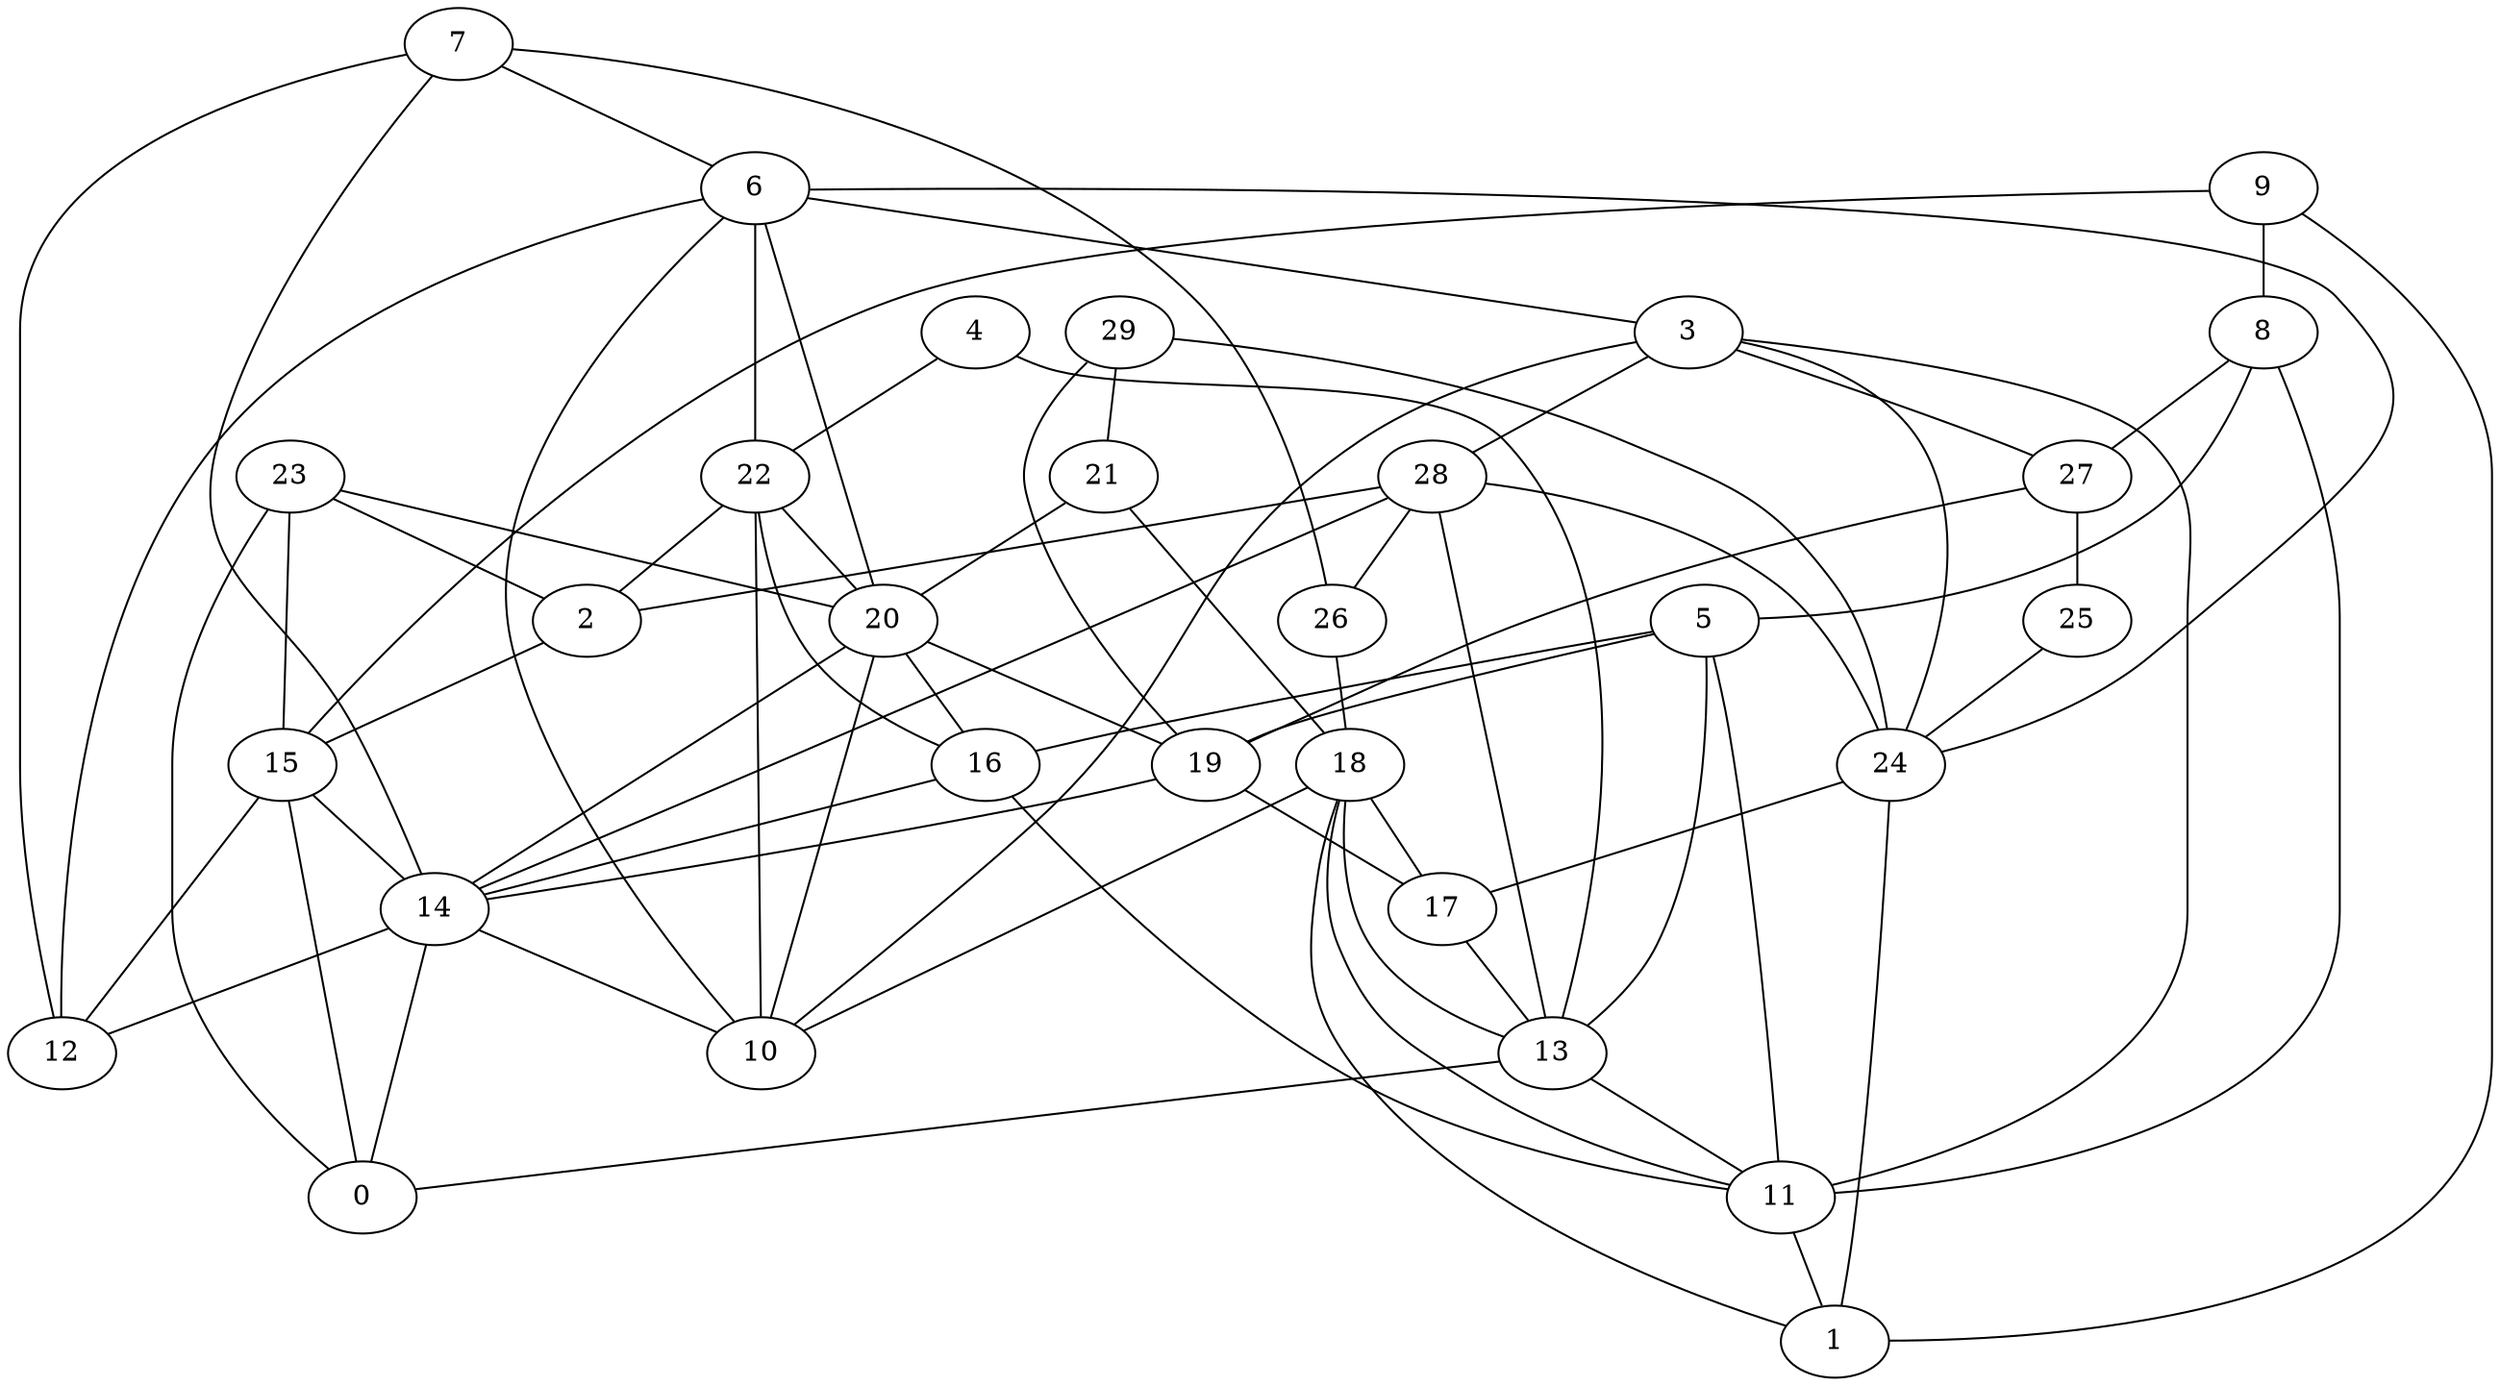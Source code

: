 digraph GG_graph {

subgraph G_graph {
edge [color = black]
"19" -> "14" [dir = none]
"20" -> "10" [dir = none]
"20" -> "19" [dir = none]
"20" -> "16" [dir = none]
"20" -> "14" [dir = none]
"23" -> "20" [dir = none]
"23" -> "15" [dir = none]
"23" -> "0" [dir = none]
"23" -> "2" [dir = none]
"21" -> "20" [dir = none]
"21" -> "18" [dir = none]
"14" -> "0" [dir = none]
"14" -> "10" [dir = none]
"26" -> "18" [dir = none]
"29" -> "24" [dir = none]
"29" -> "21" [dir = none]
"29" -> "19" [dir = none]
"15" -> "0" [dir = none]
"15" -> "14" [dir = none]
"15" -> "12" [dir = none]
"13" -> "11" [dir = none]
"13" -> "0" [dir = none]
"18" -> "11" [dir = none]
"18" -> "10" [dir = none]
"18" -> "17" [dir = none]
"18" -> "13" [dir = none]
"11" -> "1" [dir = none]
"28" -> "26" [dir = none]
"28" -> "2" [dir = none]
"28" -> "13" [dir = none]
"7" -> "6" [dir = none]
"7" -> "14" [dir = none]
"7" -> "26" [dir = none]
"27" -> "25" [dir = none]
"27" -> "19" [dir = none]
"22" -> "2" [dir = none]
"22" -> "20" [dir = none]
"22" -> "10" [dir = none]
"9" -> "8" [dir = none]
"9" -> "15" [dir = none]
"9" -> "1" [dir = none]
"17" -> "13" [dir = none]
"6" -> "12" [dir = none]
"6" -> "22" [dir = none]
"6" -> "20" [dir = none]
"3" -> "28" [dir = none]
"3" -> "10" [dir = none]
"3" -> "24" [dir = none]
"16" -> "11" [dir = none]
"8" -> "11" [dir = none]
"8" -> "27" [dir = none]
"24" -> "1" [dir = none]
"5" -> "13" [dir = none]
"5" -> "16" [dir = none]
"5" -> "11" [dir = none]
"25" -> "24" [dir = none]
"4" -> "13" [dir = none]
"4" -> "22" [dir = none]
"16" -> "14" [dir = none]
"7" -> "12" [dir = none]
"6" -> "10" [dir = none]
"28" -> "14" [dir = none]
"3" -> "27" [dir = none]
"22" -> "16" [dir = none]
"5" -> "19" [dir = none]
"18" -> "1" [dir = none]
"6" -> "3" [dir = none]
"3" -> "11" [dir = none]
"14" -> "12" [dir = none]
"24" -> "17" [dir = none]
"6" -> "24" [dir = none]
"2" -> "15" [dir = none]
"19" -> "17" [dir = none]
"28" -> "24" [dir = none]
"8" -> "5" [dir = none]
}

}

